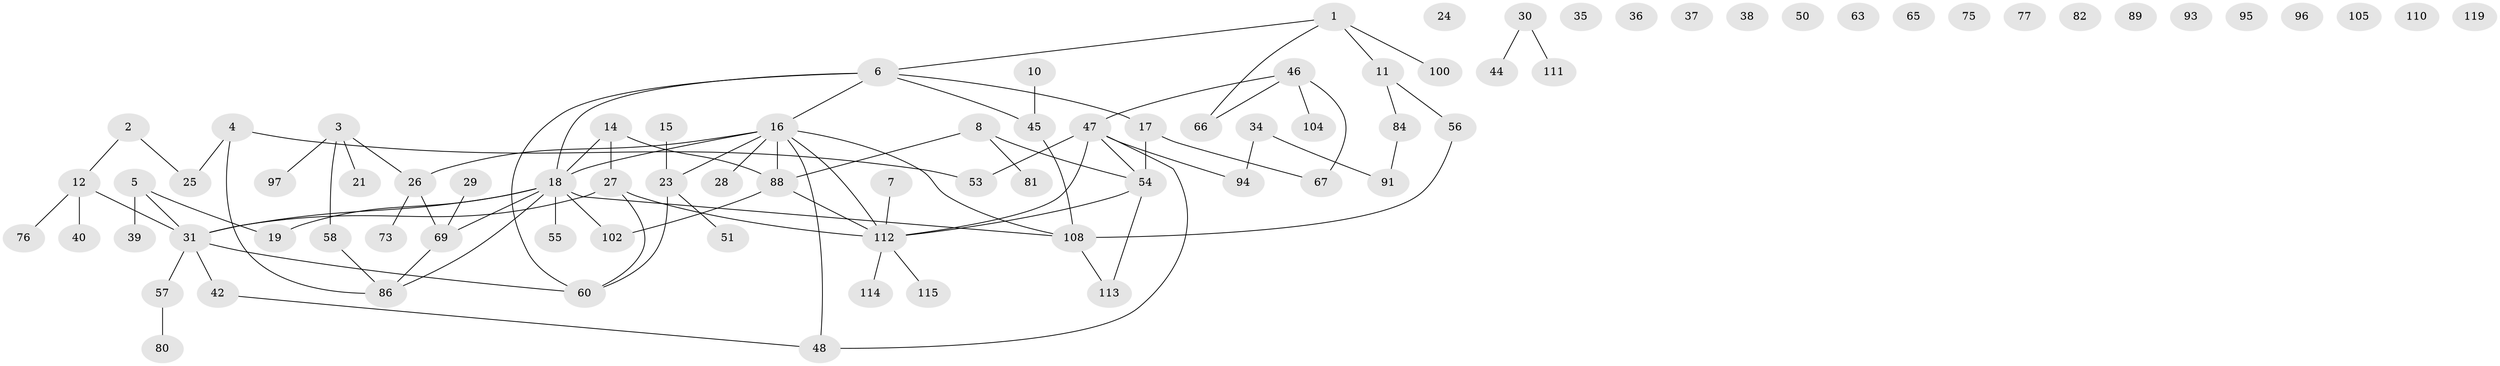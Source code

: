// original degree distribution, {5: 0.03361344537815126, 2: 0.3277310924369748, 3: 0.14285714285714285, 4: 0.09243697478991597, 1: 0.21008403361344538, 7: 0.03361344537815126, 6: 0.01680672268907563, 0: 0.14285714285714285}
// Generated by graph-tools (version 1.1) at 2025/41/03/06/25 10:41:24]
// undirected, 83 vertices, 90 edges
graph export_dot {
graph [start="1"]
  node [color=gray90,style=filled];
  1 [super="+20"];
  2;
  3 [super="+9"];
  4 [super="+79"];
  5 [super="+85"];
  6 [super="+43"];
  7 [super="+70"];
  8 [super="+32"];
  10;
  11 [super="+117"];
  12 [super="+13"];
  14;
  15 [super="+22"];
  16 [super="+52"];
  17 [super="+49"];
  18 [super="+33"];
  19 [super="+83"];
  21;
  23 [super="+72"];
  24 [super="+41"];
  25;
  26 [super="+87"];
  27 [super="+61"];
  28;
  29;
  30 [super="+107"];
  31 [super="+78"];
  34;
  35;
  36;
  37;
  38;
  39;
  40;
  42 [super="+99"];
  44 [super="+106"];
  45 [super="+59"];
  46 [super="+64"];
  47 [super="+109"];
  48 [super="+68"];
  50;
  51;
  53 [super="+71"];
  54 [super="+62"];
  55 [super="+90"];
  56;
  57 [super="+103"];
  58;
  60 [super="+92"];
  63;
  65;
  66;
  67 [super="+74"];
  69 [super="+101"];
  73;
  75;
  76;
  77;
  80;
  81;
  82;
  84;
  86;
  88 [super="+98"];
  89;
  91 [super="+116"];
  93;
  94;
  95;
  96;
  97;
  100;
  102;
  104;
  105;
  108;
  110;
  111;
  112 [super="+118"];
  113;
  114;
  115;
  119;
  1 -- 6;
  1 -- 66;
  1 -- 100;
  1 -- 11;
  2 -- 25;
  2 -- 12;
  3 -- 21;
  3 -- 26;
  3 -- 97;
  3 -- 58;
  4 -- 25;
  4 -- 86;
  4 -- 53;
  5 -- 39;
  5 -- 19;
  5 -- 31;
  6 -- 17;
  6 -- 16;
  6 -- 18;
  6 -- 45;
  6 -- 60;
  7 -- 112;
  8 -- 88;
  8 -- 81;
  8 -- 54;
  10 -- 45;
  11 -- 84;
  11 -- 56;
  12 -- 40;
  12 -- 76;
  12 -- 31;
  14 -- 18;
  14 -- 88;
  14 -- 27;
  15 -- 23;
  16 -- 88;
  16 -- 108;
  16 -- 18;
  16 -- 28;
  16 -- 23;
  16 -- 48;
  16 -- 112;
  16 -- 26;
  17 -- 54;
  17 -- 67;
  18 -- 55 [weight=2];
  18 -- 86;
  18 -- 19;
  18 -- 102;
  18 -- 108;
  18 -- 31;
  18 -- 69;
  23 -- 51;
  23 -- 60;
  26 -- 69;
  26 -- 73;
  27 -- 31;
  27 -- 112;
  27 -- 60;
  29 -- 69;
  30 -- 111;
  30 -- 44;
  31 -- 57;
  31 -- 42 [weight=2];
  31 -- 60;
  34 -- 91;
  34 -- 94;
  42 -- 48;
  45 -- 108;
  46 -- 66;
  46 -- 104;
  46 -- 67;
  46 -- 47;
  47 -- 48;
  47 -- 54;
  47 -- 112;
  47 -- 53;
  47 -- 94;
  54 -- 113;
  54 -- 112;
  56 -- 108;
  57 -- 80 [weight=2];
  58 -- 86;
  69 -- 86;
  84 -- 91;
  88 -- 102;
  88 -- 112;
  108 -- 113;
  112 -- 114;
  112 -- 115;
}
